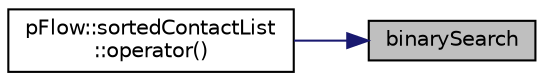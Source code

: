 digraph "binarySearch"
{
 // LATEX_PDF_SIZE
  edge [fontname="Helvetica",fontsize="10",labelfontname="Helvetica",labelfontsize="10"];
  node [fontname="Helvetica",fontsize="10",shape=record];
  rankdir="RL";
  Node1 [label="binarySearch",height=0.2,width=0.4,color="black", fillcolor="grey75", style="filled", fontcolor="black",tooltip="On DEVICE and HOST calls."];
  Node1 -> Node2 [dir="back",color="midnightblue",fontsize="10",style="solid",fontname="Helvetica"];
  Node2 [label="pFlow::sortedContactList\l::operator()",height=0.2,width=0.4,color="black", fillcolor="white", style="filled",URL="$classpFlow_1_1sortedContactList.html#af1c39e182baef097c4b4a90c0e5f0af2",tooltip=" "];
}
